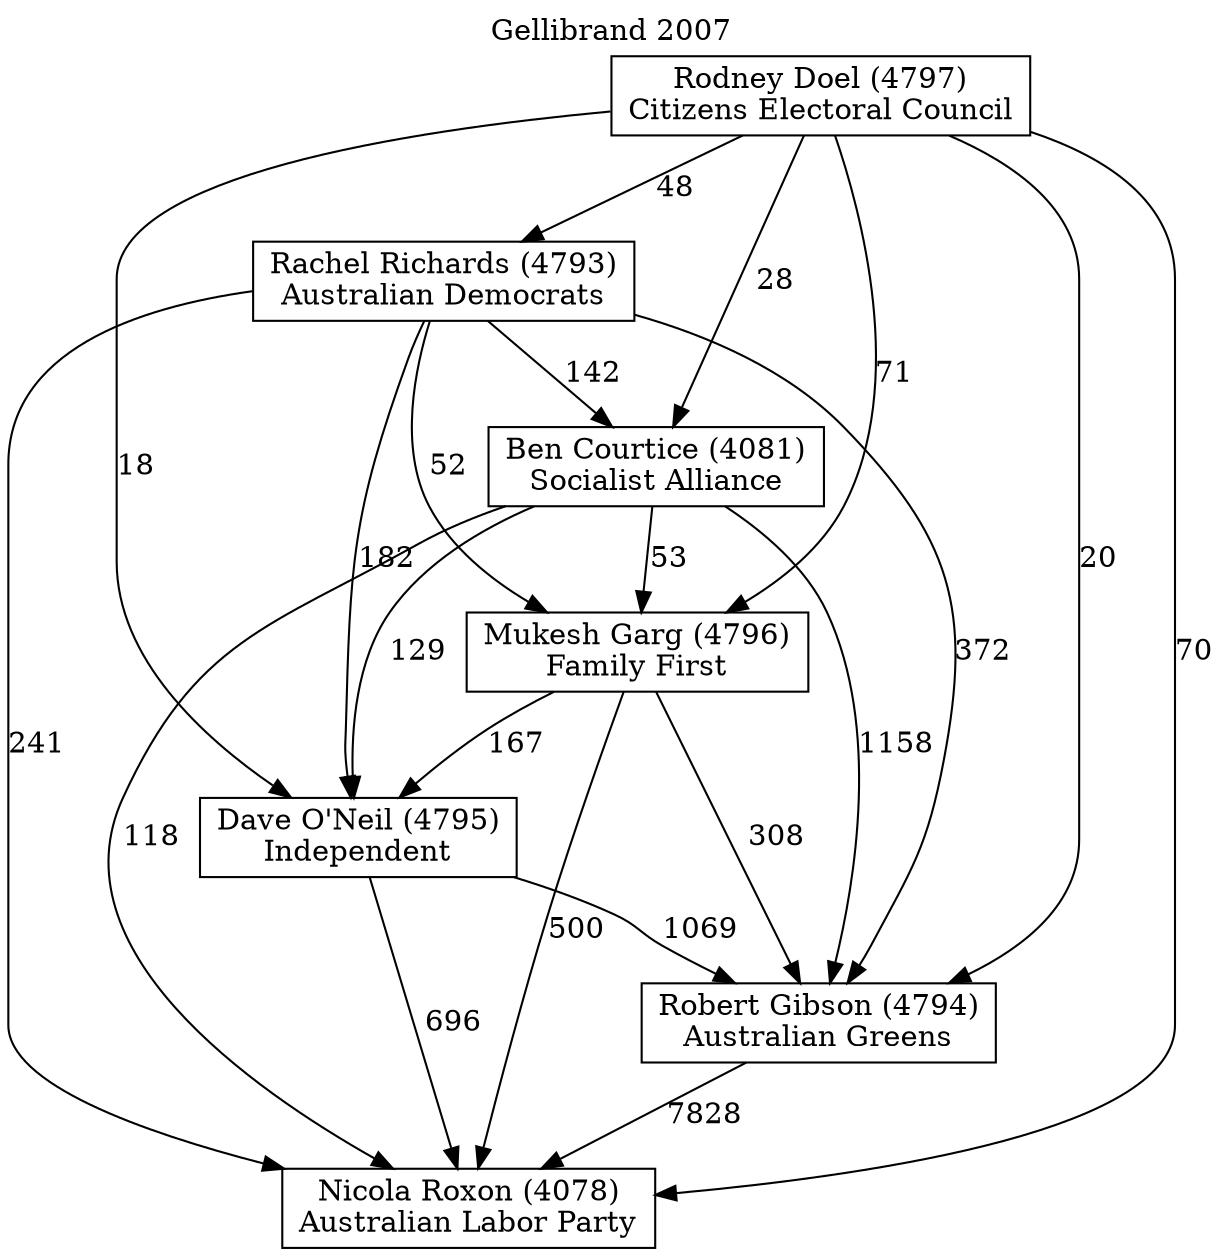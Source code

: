 // House preference flow
digraph "Nicola Roxon (4078)_Gellibrand_2007" {
	graph [label="Gellibrand 2007" labelloc=t mclimit=10]
	node [shape=box]
	"Ben Courtice (4081)" [label="Ben Courtice (4081)
Socialist Alliance"]
	"Dave O'Neil (4795)" [label="Dave O'Neil (4795)
Independent"]
	"Mukesh Garg (4796)" [label="Mukesh Garg (4796)
Family First"]
	"Nicola Roxon (4078)" [label="Nicola Roxon (4078)
Australian Labor Party"]
	"Rachel Richards (4793)" [label="Rachel Richards (4793)
Australian Democrats"]
	"Robert Gibson (4794)" [label="Robert Gibson (4794)
Australian Greens"]
	"Rodney Doel (4797)" [label="Rodney Doel (4797)
Citizens Electoral Council"]
	"Ben Courtice (4081)" -> "Dave O'Neil (4795)" [label=129]
	"Ben Courtice (4081)" -> "Mukesh Garg (4796)" [label=53]
	"Ben Courtice (4081)" -> "Nicola Roxon (4078)" [label=118]
	"Ben Courtice (4081)" -> "Robert Gibson (4794)" [label=1158]
	"Dave O'Neil (4795)" -> "Nicola Roxon (4078)" [label=696]
	"Dave O'Neil (4795)" -> "Robert Gibson (4794)" [label=1069]
	"Mukesh Garg (4796)" -> "Dave O'Neil (4795)" [label=167]
	"Mukesh Garg (4796)" -> "Nicola Roxon (4078)" [label=500]
	"Mukesh Garg (4796)" -> "Robert Gibson (4794)" [label=308]
	"Rachel Richards (4793)" -> "Ben Courtice (4081)" [label=142]
	"Rachel Richards (4793)" -> "Dave O'Neil (4795)" [label=182]
	"Rachel Richards (4793)" -> "Mukesh Garg (4796)" [label=52]
	"Rachel Richards (4793)" -> "Nicola Roxon (4078)" [label=241]
	"Rachel Richards (4793)" -> "Robert Gibson (4794)" [label=372]
	"Robert Gibson (4794)" -> "Nicola Roxon (4078)" [label=7828]
	"Rodney Doel (4797)" -> "Ben Courtice (4081)" [label=28]
	"Rodney Doel (4797)" -> "Dave O'Neil (4795)" [label=18]
	"Rodney Doel (4797)" -> "Mukesh Garg (4796)" [label=71]
	"Rodney Doel (4797)" -> "Nicola Roxon (4078)" [label=70]
	"Rodney Doel (4797)" -> "Rachel Richards (4793)" [label=48]
	"Rodney Doel (4797)" -> "Robert Gibson (4794)" [label=20]
}
